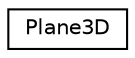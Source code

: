 digraph "Graphical Class Hierarchy"
{
 // LATEX_PDF_SIZE
  edge [fontname="Helvetica",fontsize="10",labelfontname="Helvetica",labelfontsize="10"];
  node [fontname="Helvetica",fontsize="10",shape=record];
  rankdir="LR";
  Node0 [label="Plane3D",height=0.2,width=0.4,color="black", fillcolor="white", style="filled",URL="$classPlane3D.html",tooltip=" "];
}
